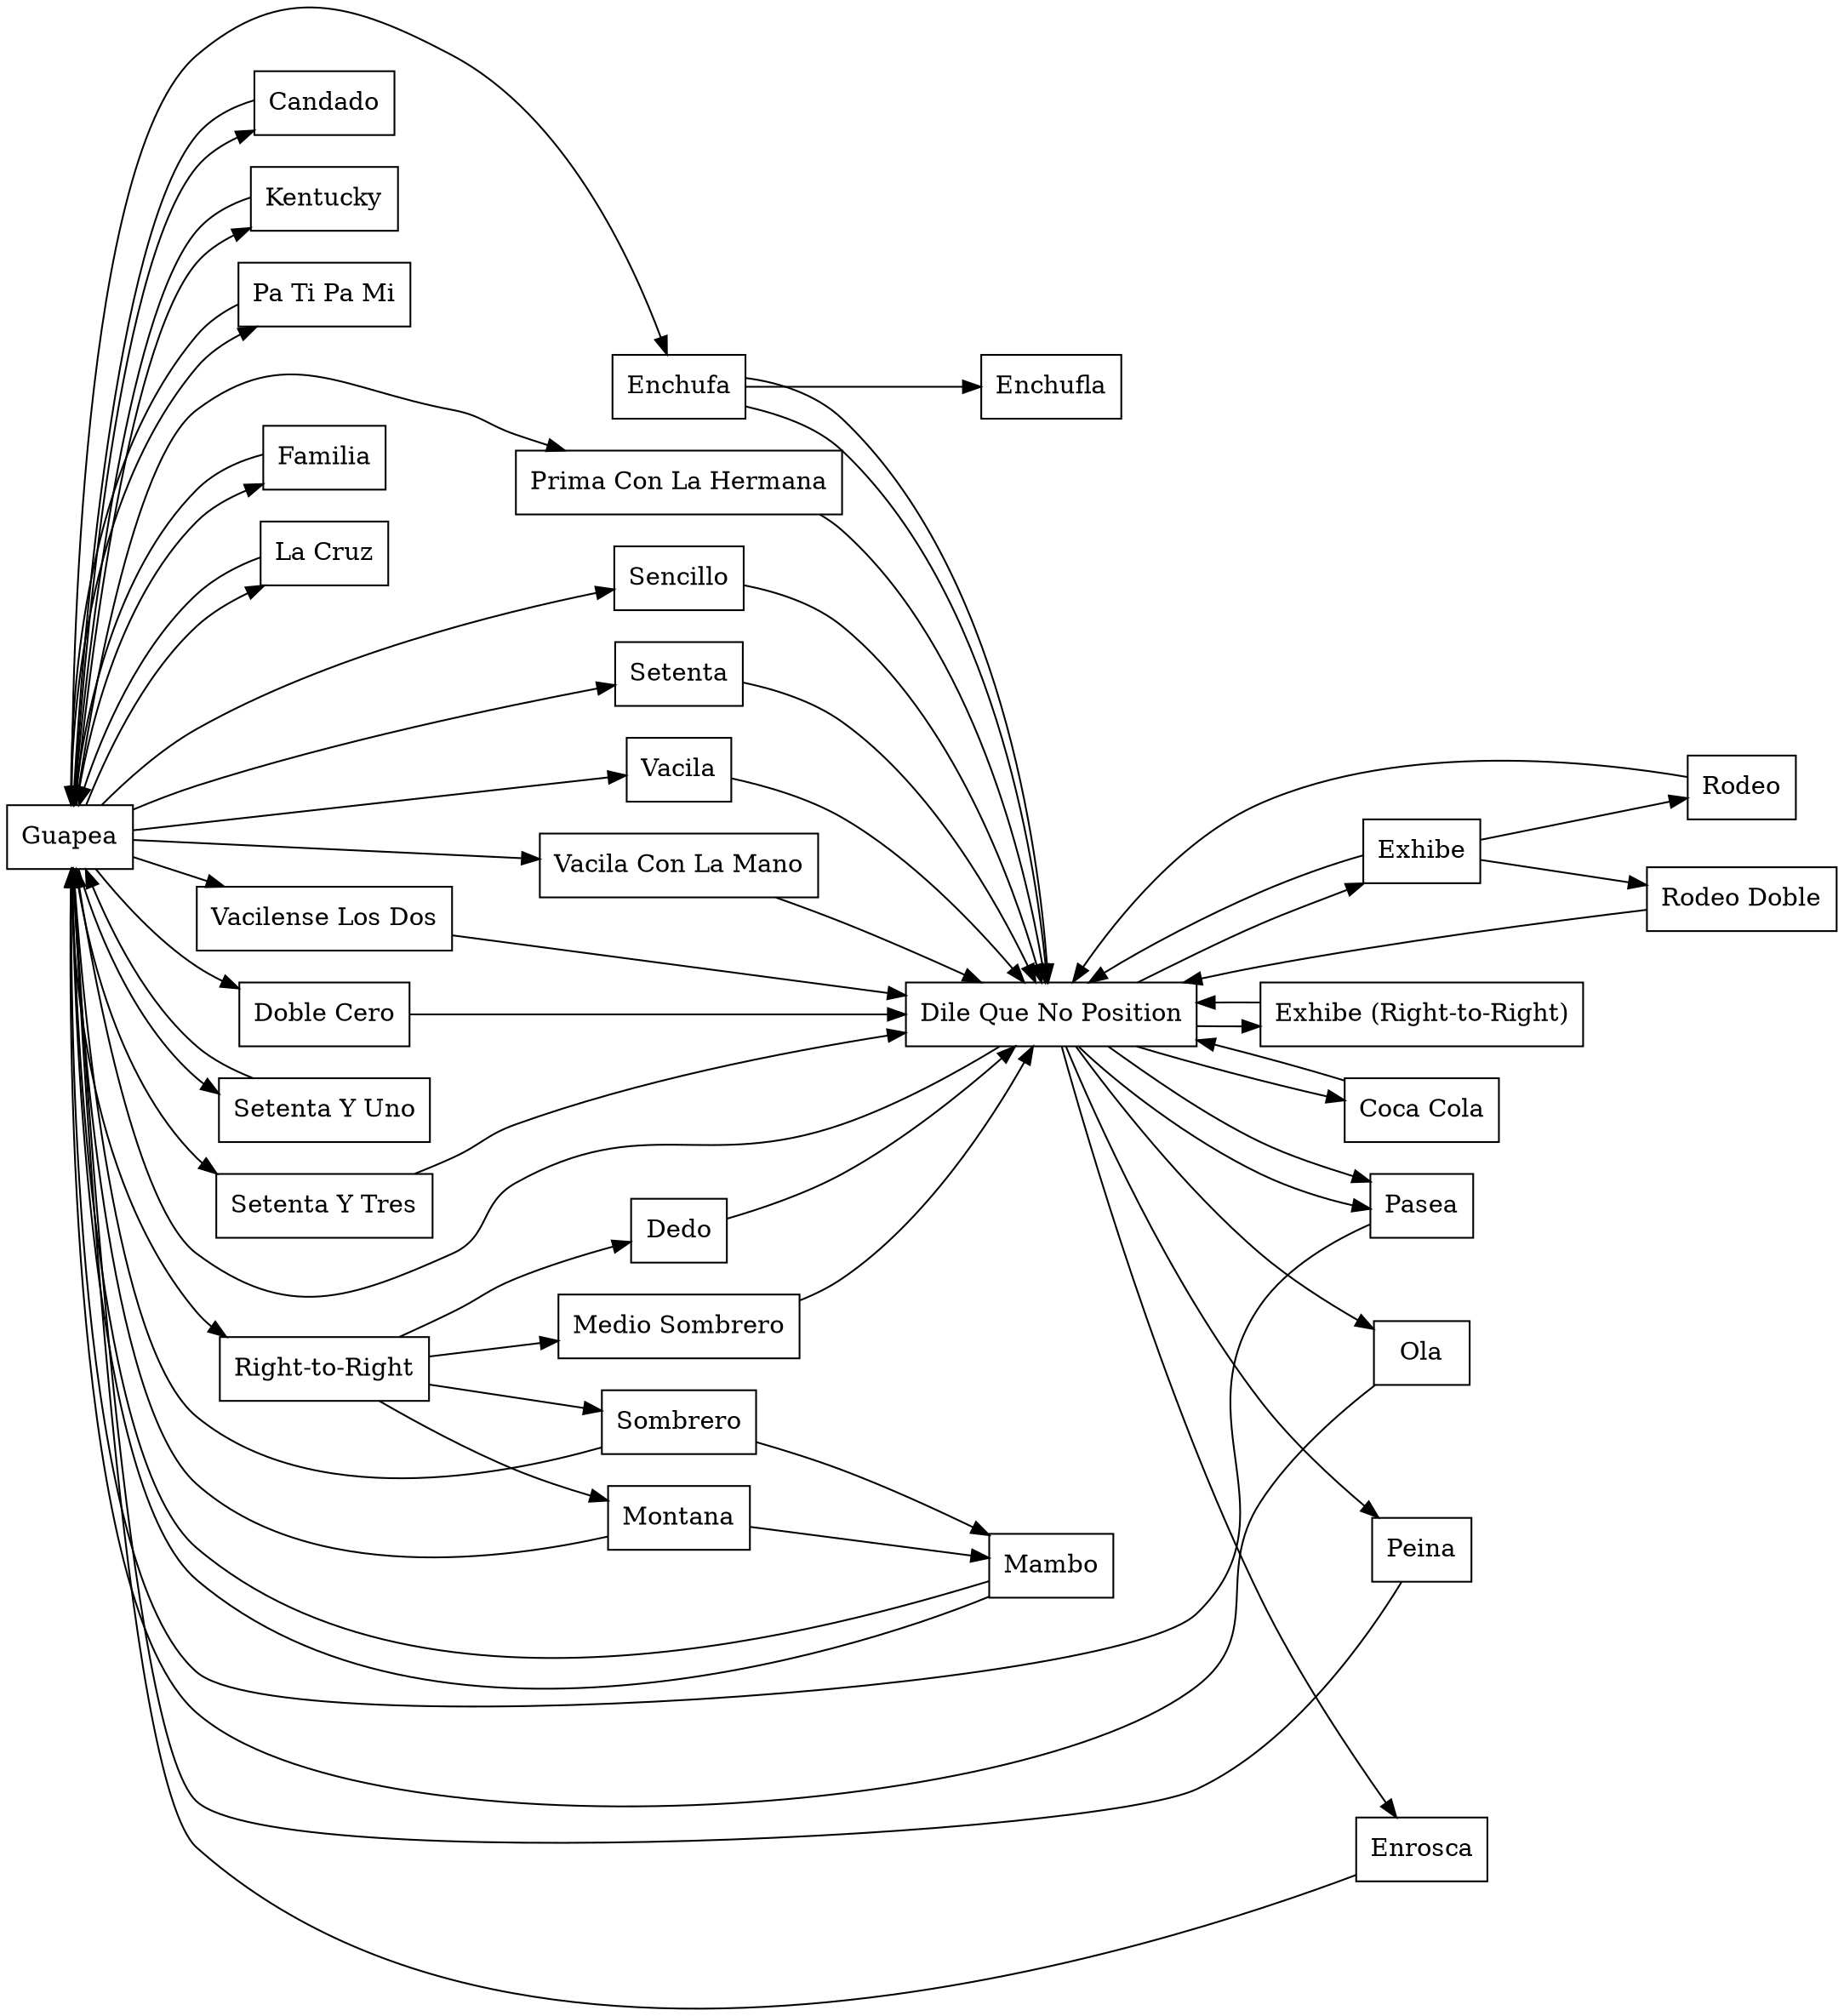 
/*
Notes
- Guapea can be skipped
- Rueda moves, add *, can be disabled

Others:
- https://bachatasteps.com/?topic=salsa&options=newest
- https://www.makelinux.net/salsa/
- guapea -> familia -> guapea, does it end in dilequeno?
- tf is traslado?
- la cruz ends in dile que no position or guapea?
- exhibe (right-to-right), only option is pasea?

Can all dile que no positions can be right-to-right?

*/

digraph SalsaDanceMoves {
  rankdir=LR; 
  node [shape=box];
  edge [color=black];

  // Level 1
  Guapea -> Enchufa;
  Enchufa -> "Dile Que No Position";
  Enchufa -> "Dile Que No Position";
  "Dile Que No Position" -> Guapea;
  "Dile Que No Position" -> Exhibe;
  "Dile Que No Position" -> Pasea;
  "Dile Que No Position" -> Pasea;
  Pasea -> Guapea;
  Exhibe -> "Dile Que No Position";
  
  // Closed Position - usually only in beginning, so commented out
  // "Dile Que No Position" -> "Closed Position";
  // "Closed Position" -> "Caminamos Arriba" -> "Caminamos Abajo";
  // "Closed Position" -> "Caminamos Abajo" -> "Caminamos Arriba";
  // "Caminamos Arriba" -> Basico;
  // "Caminamos Abajo" -> Basico;
  // "Caminamos Arriba" -> "Lleva Abajo";
  // "Caminamos Abajo" -> "Lleva Abajo";
  // "Lleva Abajo" -> Exhibe;

  // Level 2a
  Enchufa -> Enchufla;
  Guapea -> Candado -> Guapea;
  Guapea -> Kentucky -> Guapea;
  Guapea -> "Pa Ti Pa Mi" -> Guapea;

  // Level 2b
  Guapea -> "Prima Con La Hermana" -> "Dile Que No Position";
  Guapea -> Familia -> Guapea;

  // Level 2c
  Exhibe -> Rodeo -> "Dile Que No Position";
  Exhibe -> "Rodeo Doble" -> "Dile Que No Position";
  Guapea -> "La Cruz" -> Guapea;

  // Level 2d
  Guapea -> Sencillo -> "Dile Que No Position";
  Guapea -> Setenta -> "Dile Que No Position";
  //"Dile Que No Position" -> "Flare - Leader Left Arm Extension" -> Guapea;

  // Level 3a
  Guapea -> Vacila -> "Dile Que No Position";
  Guapea -> "Vacila Con La Mano" -> "Dile Que No Position";
  Guapea -> "Vacilense Los Dos" -> "Dile Que No Position";
  Guapea -> "Right-to-Right";
  "Right-to-Right" -> "Medio Sombrero" -> "Dile Que No Position";
  "Dile Que No Position" -> "Exhibe (Right-to-Right)" -> "Dile Que No Position";

  // Level 3b
  "Right-to-Right" -> Sombrero -> Guapea;
  Sombrero -> Mambo -> Guapea;
  "Dile Que No Position" -> Ola -> Guapea;
  "Right-to-Right" -> Dedo -> "Dile Que No Position";
  "Right-to-Right" -> Montana -> Guapea;
  Montana -> Mambo -> Guapea;
  //"Dile Que No Position" -> "Flare - Leader Left Arm Extension" -> "Dile Que No Position";

  // Level 3c
  "Dile Que No Position" -> Peina -> Guapea;
  "Dile Que No Position" -> Enrosca -> Guapea;
  Guapea -> "Setenta Y Uno" -> Guapea;
  "Dile Que No Position" -> "Coca Cola" -> "Dile Que No Position";

  // Level 3d
  Guapea -> "Doble Cero" -> "Dile Que No Position";
  Guapea -> "Setenta Y Tres" -> "Dile Que No Position";
}
